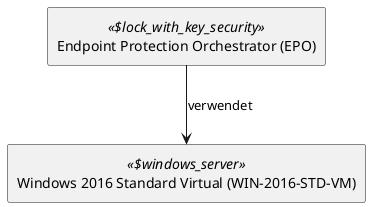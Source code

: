 @startuml
skinparam monochrome true
skinparam componentStyle uml2



show stereotype

rectangle Endpoint__F_Protection__F_Orchestrator__F___N_EPO__O_ as "Endpoint Protection Orchestrator (EPO)" <<$lock_with_key_security>> {
}

rectangle Windows__F_2016__F_Standard__F_Virtual__F___N_WIN__S_2016__S_STD__S_VM__O_ as "Windows 2016 Standard Virtual (WIN-2016-STD-VM)" <<$windows_server>> {
}
Endpoint__F_Protection__F_Orchestrator__F___N_EPO__O_ -down-> Windows__F_2016__F_Standard__F_Virtual__F___N_WIN__S_2016__S_STD__S_VM__O_ : verwendet 

' Begin Protected Region [[layouting]]

' End Protected Region   [[layouting]]

@enduml
' Actifsource ID=[dc5bfacd-eaac-11e8-88d3-bfc6b992bdec,02c3416a-0e1a-11e9-8b4c-f9aec93d8b56,Hash]
